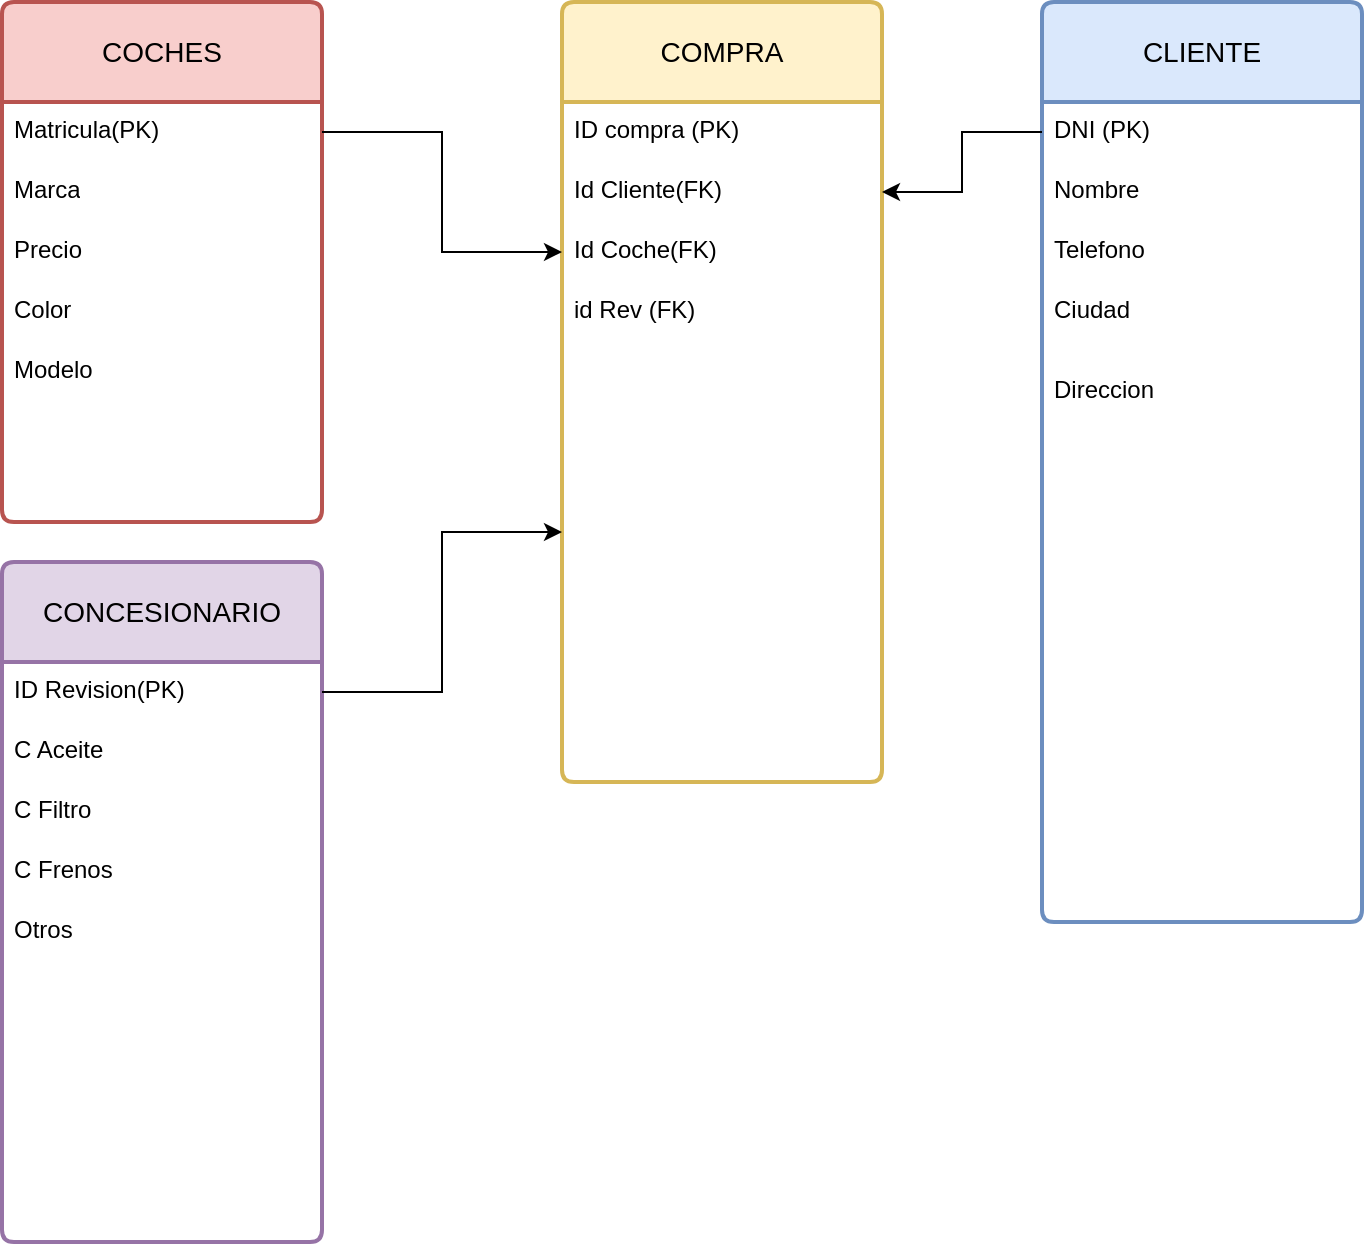<mxfile version="21.3.2" type="device">
  <diagram id="R2lEEEUBdFMjLlhIrx00" name="Page-1">
    <mxGraphModel dx="1049" dy="549" grid="1" gridSize="10" guides="1" tooltips="1" connect="1" arrows="1" fold="1" page="1" pageScale="1" pageWidth="1400" pageHeight="850" math="0" shadow="0" extFonts="Permanent Marker^https://fonts.googleapis.com/css?family=Permanent+Marker">
      <root>
        <mxCell id="0" />
        <mxCell id="1" parent="0" />
        <mxCell id="GjyyFku9BRG-P50_lT-r-1" value="COCHES" style="swimlane;childLayout=stackLayout;horizontal=1;startSize=50;horizontalStack=0;rounded=1;fontSize=14;fontStyle=0;strokeWidth=2;resizeParent=0;resizeLast=1;shadow=0;dashed=0;align=center;arcSize=4;whiteSpace=wrap;html=1;fillColor=#f8cecc;strokeColor=#b85450;" vertex="1" parent="1">
          <mxGeometry x="100" y="60" width="160" height="260" as="geometry" />
        </mxCell>
        <mxCell id="GjyyFku9BRG-P50_lT-r-13" value="Matricula(PK)" style="text;strokeColor=none;fillColor=none;spacingLeft=4;spacingRight=4;overflow=hidden;rotatable=0;points=[[0,0.5],[1,0.5]];portConstraint=eastwest;fontSize=12;whiteSpace=wrap;html=1;" vertex="1" parent="GjyyFku9BRG-P50_lT-r-1">
          <mxGeometry y="50" width="160" height="30" as="geometry" />
        </mxCell>
        <mxCell id="GjyyFku9BRG-P50_lT-r-15" value="Marca" style="text;strokeColor=none;fillColor=none;spacingLeft=4;spacingRight=4;overflow=hidden;rotatable=0;points=[[0,0.5],[1,0.5]];portConstraint=eastwest;fontSize=12;whiteSpace=wrap;html=1;" vertex="1" parent="GjyyFku9BRG-P50_lT-r-1">
          <mxGeometry y="80" width="160" height="30" as="geometry" />
        </mxCell>
        <mxCell id="GjyyFku9BRG-P50_lT-r-26" value="Precio" style="text;strokeColor=none;fillColor=none;spacingLeft=4;spacingRight=4;overflow=hidden;rotatable=0;points=[[0,0.5],[1,0.5]];portConstraint=eastwest;fontSize=12;whiteSpace=wrap;html=1;" vertex="1" parent="GjyyFku9BRG-P50_lT-r-1">
          <mxGeometry y="110" width="160" height="30" as="geometry" />
        </mxCell>
        <mxCell id="GjyyFku9BRG-P50_lT-r-27" value="Color" style="text;strokeColor=none;fillColor=none;spacingLeft=4;spacingRight=4;overflow=hidden;rotatable=0;points=[[0,0.5],[1,0.5]];portConstraint=eastwest;fontSize=12;whiteSpace=wrap;html=1;" vertex="1" parent="GjyyFku9BRG-P50_lT-r-1">
          <mxGeometry y="140" width="160" height="30" as="geometry" />
        </mxCell>
        <mxCell id="GjyyFku9BRG-P50_lT-r-16" value="Modelo" style="text;strokeColor=none;fillColor=none;spacingLeft=4;spacingRight=4;overflow=hidden;rotatable=0;points=[[0,0.5],[1,0.5]];portConstraint=eastwest;fontSize=12;whiteSpace=wrap;html=1;" vertex="1" parent="GjyyFku9BRG-P50_lT-r-1">
          <mxGeometry y="170" width="160" height="90" as="geometry" />
        </mxCell>
        <mxCell id="GjyyFku9BRG-P50_lT-r-3" value="CLIENTE" style="swimlane;childLayout=stackLayout;horizontal=1;startSize=50;horizontalStack=0;rounded=1;fontSize=14;fontStyle=0;strokeWidth=2;resizeParent=0;resizeLast=1;shadow=0;dashed=0;align=center;arcSize=4;whiteSpace=wrap;html=1;fillColor=#dae8fc;strokeColor=#6c8ebf;" vertex="1" parent="1">
          <mxGeometry x="620" y="60" width="160" height="460" as="geometry" />
        </mxCell>
        <mxCell id="GjyyFku9BRG-P50_lT-r-21" value="DNI (PK)" style="text;strokeColor=none;fillColor=none;spacingLeft=4;spacingRight=4;overflow=hidden;rotatable=0;points=[[0,0.5],[1,0.5]];portConstraint=eastwest;fontSize=12;whiteSpace=wrap;html=1;" vertex="1" parent="GjyyFku9BRG-P50_lT-r-3">
          <mxGeometry y="50" width="160" height="30" as="geometry" />
        </mxCell>
        <mxCell id="GjyyFku9BRG-P50_lT-r-24" value="Nombre" style="text;strokeColor=none;fillColor=none;spacingLeft=4;spacingRight=4;overflow=hidden;rotatable=0;points=[[0,0.5],[1,0.5]];portConstraint=eastwest;fontSize=12;whiteSpace=wrap;html=1;" vertex="1" parent="GjyyFku9BRG-P50_lT-r-3">
          <mxGeometry y="80" width="160" height="30" as="geometry" />
        </mxCell>
        <mxCell id="GjyyFku9BRG-P50_lT-r-23" value="Telefono&lt;span style=&quot;white-space: pre;&quot;&gt;	&lt;/span&gt;" style="text;strokeColor=none;fillColor=none;spacingLeft=4;spacingRight=4;overflow=hidden;rotatable=0;points=[[0,0.5],[1,0.5]];portConstraint=eastwest;fontSize=12;whiteSpace=wrap;html=1;" vertex="1" parent="GjyyFku9BRG-P50_lT-r-3">
          <mxGeometry y="110" width="160" height="30" as="geometry" />
        </mxCell>
        <mxCell id="GjyyFku9BRG-P50_lT-r-20" value="Ciudad" style="text;strokeColor=none;fillColor=none;spacingLeft=4;spacingRight=4;overflow=hidden;rotatable=0;points=[[0,0.5],[1,0.5]];portConstraint=eastwest;fontSize=12;whiteSpace=wrap;html=1;" vertex="1" parent="GjyyFku9BRG-P50_lT-r-3">
          <mxGeometry y="140" width="160" height="40" as="geometry" />
        </mxCell>
        <mxCell id="GjyyFku9BRG-P50_lT-r-25" value="Direccion" style="text;strokeColor=none;fillColor=none;spacingLeft=4;spacingRight=4;overflow=hidden;rotatable=0;points=[[0,0.5],[1,0.5]];portConstraint=eastwest;fontSize=12;whiteSpace=wrap;html=1;" vertex="1" parent="GjyyFku9BRG-P50_lT-r-3">
          <mxGeometry y="180" width="160" height="280" as="geometry" />
        </mxCell>
        <mxCell id="GjyyFku9BRG-P50_lT-r-5" value="COMPRA" style="swimlane;childLayout=stackLayout;horizontal=1;startSize=50;horizontalStack=0;rounded=1;fontSize=14;fontStyle=0;strokeWidth=2;resizeParent=0;resizeLast=1;shadow=0;dashed=0;align=center;arcSize=4;whiteSpace=wrap;html=1;fillColor=#fff2cc;strokeColor=#d6b656;" vertex="1" parent="1">
          <mxGeometry x="380" y="60" width="160" height="390" as="geometry" />
        </mxCell>
        <mxCell id="GjyyFku9BRG-P50_lT-r-29" value="ID compra (PK)" style="text;strokeColor=none;fillColor=none;spacingLeft=4;spacingRight=4;overflow=hidden;rotatable=0;points=[[0,0.5],[1,0.5]];portConstraint=eastwest;fontSize=12;whiteSpace=wrap;html=1;" vertex="1" parent="GjyyFku9BRG-P50_lT-r-5">
          <mxGeometry y="50" width="160" height="30" as="geometry" />
        </mxCell>
        <mxCell id="GjyyFku9BRG-P50_lT-r-30" value="Id Cliente(FK)" style="text;strokeColor=none;fillColor=none;spacingLeft=4;spacingRight=4;overflow=hidden;rotatable=0;points=[[0,0.5],[1,0.5]];portConstraint=eastwest;fontSize=12;whiteSpace=wrap;html=1;" vertex="1" parent="GjyyFku9BRG-P50_lT-r-5">
          <mxGeometry y="80" width="160" height="30" as="geometry" />
        </mxCell>
        <mxCell id="GjyyFku9BRG-P50_lT-r-31" value="Id Coche(FK)" style="text;strokeColor=none;fillColor=none;spacingLeft=4;spacingRight=4;overflow=hidden;rotatable=0;points=[[0,0.5],[1,0.5]];portConstraint=eastwest;fontSize=12;whiteSpace=wrap;html=1;" vertex="1" parent="GjyyFku9BRG-P50_lT-r-5">
          <mxGeometry y="110" width="160" height="30" as="geometry" />
        </mxCell>
        <mxCell id="GjyyFku9BRG-P50_lT-r-28" value="id Rev (FK)" style="text;strokeColor=none;fillColor=none;spacingLeft=4;spacingRight=4;overflow=hidden;rotatable=0;points=[[0,0.5],[1,0.5]];portConstraint=eastwest;fontSize=12;whiteSpace=wrap;html=1;" vertex="1" parent="GjyyFku9BRG-P50_lT-r-5">
          <mxGeometry y="140" width="160" height="250" as="geometry" />
        </mxCell>
        <mxCell id="GjyyFku9BRG-P50_lT-r-7" value="CONCESIONARIO" style="swimlane;childLayout=stackLayout;horizontal=1;startSize=50;horizontalStack=0;rounded=1;fontSize=14;fontStyle=0;strokeWidth=2;resizeParent=0;resizeLast=1;shadow=0;dashed=0;align=center;arcSize=4;whiteSpace=wrap;html=1;fillColor=#e1d5e7;strokeColor=#9673a6;" vertex="1" parent="1">
          <mxGeometry x="100" y="340" width="160" height="340" as="geometry" />
        </mxCell>
        <mxCell id="GjyyFku9BRG-P50_lT-r-32" value="ID Revision(PK)" style="text;strokeColor=none;fillColor=none;spacingLeft=4;spacingRight=4;overflow=hidden;rotatable=0;points=[[0,0.5],[1,0.5]];portConstraint=eastwest;fontSize=12;whiteSpace=wrap;html=1;" vertex="1" parent="GjyyFku9BRG-P50_lT-r-7">
          <mxGeometry y="50" width="160" height="30" as="geometry" />
        </mxCell>
        <mxCell id="GjyyFku9BRG-P50_lT-r-33" value="C Aceite" style="text;strokeColor=none;fillColor=none;spacingLeft=4;spacingRight=4;overflow=hidden;rotatable=0;points=[[0,0.5],[1,0.5]];portConstraint=eastwest;fontSize=12;whiteSpace=wrap;html=1;" vertex="1" parent="GjyyFku9BRG-P50_lT-r-7">
          <mxGeometry y="80" width="160" height="30" as="geometry" />
        </mxCell>
        <mxCell id="GjyyFku9BRG-P50_lT-r-36" value="C Filtro" style="text;strokeColor=none;fillColor=none;spacingLeft=4;spacingRight=4;overflow=hidden;rotatable=0;points=[[0,0.5],[1,0.5]];portConstraint=eastwest;fontSize=12;whiteSpace=wrap;html=1;" vertex="1" parent="GjyyFku9BRG-P50_lT-r-7">
          <mxGeometry y="110" width="160" height="30" as="geometry" />
        </mxCell>
        <mxCell id="GjyyFku9BRG-P50_lT-r-37" value="C Frenos" style="text;strokeColor=none;fillColor=none;spacingLeft=4;spacingRight=4;overflow=hidden;rotatable=0;points=[[0,0.5],[1,0.5]];portConstraint=eastwest;fontSize=12;whiteSpace=wrap;html=1;" vertex="1" parent="GjyyFku9BRG-P50_lT-r-7">
          <mxGeometry y="140" width="160" height="30" as="geometry" />
        </mxCell>
        <mxCell id="GjyyFku9BRG-P50_lT-r-34" value="Otros" style="text;strokeColor=none;fillColor=none;spacingLeft=4;spacingRight=4;overflow=hidden;rotatable=0;points=[[0,0.5],[1,0.5]];portConstraint=eastwest;fontSize=12;whiteSpace=wrap;html=1;" vertex="1" parent="GjyyFku9BRG-P50_lT-r-7">
          <mxGeometry y="170" width="160" height="170" as="geometry" />
        </mxCell>
        <mxCell id="GjyyFku9BRG-P50_lT-r-38" style="edgeStyle=orthogonalEdgeStyle;rounded=0;orthogonalLoop=1;jettySize=auto;html=1;entryX=0;entryY=0.5;entryDx=0;entryDy=0;" edge="1" parent="1" source="GjyyFku9BRG-P50_lT-r-13" target="GjyyFku9BRG-P50_lT-r-31">
          <mxGeometry relative="1" as="geometry" />
        </mxCell>
        <mxCell id="GjyyFku9BRG-P50_lT-r-39" style="edgeStyle=orthogonalEdgeStyle;rounded=0;orthogonalLoop=1;jettySize=auto;html=1;" edge="1" parent="1" source="GjyyFku9BRG-P50_lT-r-21" target="GjyyFku9BRG-P50_lT-r-30">
          <mxGeometry relative="1" as="geometry" />
        </mxCell>
        <mxCell id="GjyyFku9BRG-P50_lT-r-40" style="edgeStyle=orthogonalEdgeStyle;rounded=0;orthogonalLoop=1;jettySize=auto;html=1;" edge="1" parent="1" source="GjyyFku9BRG-P50_lT-r-32" target="GjyyFku9BRG-P50_lT-r-28">
          <mxGeometry relative="1" as="geometry" />
        </mxCell>
      </root>
    </mxGraphModel>
  </diagram>
</mxfile>

